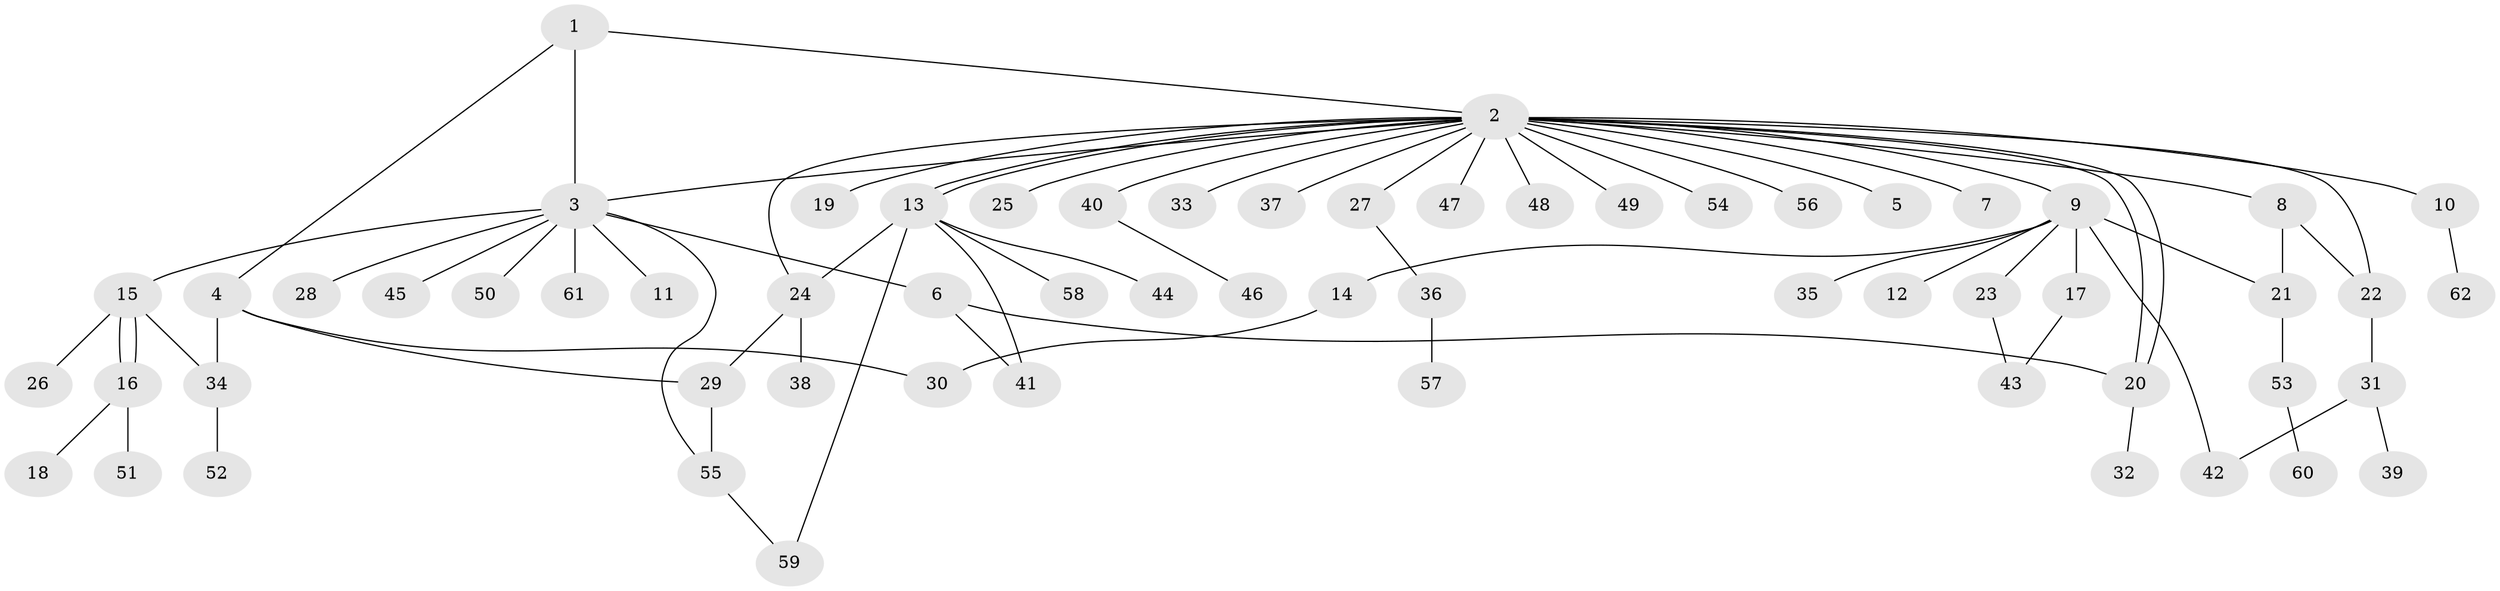 // coarse degree distribution, {1: 0.64, 5: 0.08, 2: 0.04, 3: 0.12, 17: 0.04, 4: 0.04, 6: 0.04}
// Generated by graph-tools (version 1.1) at 2025/36/03/04/25 23:36:47]
// undirected, 62 vertices, 77 edges
graph export_dot {
  node [color=gray90,style=filled];
  1;
  2;
  3;
  4;
  5;
  6;
  7;
  8;
  9;
  10;
  11;
  12;
  13;
  14;
  15;
  16;
  17;
  18;
  19;
  20;
  21;
  22;
  23;
  24;
  25;
  26;
  27;
  28;
  29;
  30;
  31;
  32;
  33;
  34;
  35;
  36;
  37;
  38;
  39;
  40;
  41;
  42;
  43;
  44;
  45;
  46;
  47;
  48;
  49;
  50;
  51;
  52;
  53;
  54;
  55;
  56;
  57;
  58;
  59;
  60;
  61;
  62;
  1 -- 2;
  1 -- 3;
  1 -- 4;
  2 -- 3;
  2 -- 5;
  2 -- 7;
  2 -- 8;
  2 -- 9;
  2 -- 10;
  2 -- 13;
  2 -- 13;
  2 -- 19;
  2 -- 20;
  2 -- 20;
  2 -- 22;
  2 -- 24;
  2 -- 25;
  2 -- 27;
  2 -- 33;
  2 -- 37;
  2 -- 40;
  2 -- 47;
  2 -- 48;
  2 -- 49;
  2 -- 54;
  2 -- 56;
  3 -- 6;
  3 -- 11;
  3 -- 15;
  3 -- 28;
  3 -- 45;
  3 -- 50;
  3 -- 55;
  3 -- 61;
  4 -- 29;
  4 -- 30;
  4 -- 34;
  6 -- 20;
  6 -- 41;
  8 -- 21;
  8 -- 22;
  9 -- 12;
  9 -- 14;
  9 -- 17;
  9 -- 21;
  9 -- 23;
  9 -- 35;
  9 -- 42;
  10 -- 62;
  13 -- 24;
  13 -- 41;
  13 -- 44;
  13 -- 58;
  13 -- 59;
  14 -- 30;
  15 -- 16;
  15 -- 16;
  15 -- 26;
  15 -- 34;
  16 -- 18;
  16 -- 51;
  17 -- 43;
  20 -- 32;
  21 -- 53;
  22 -- 31;
  23 -- 43;
  24 -- 29;
  24 -- 38;
  27 -- 36;
  29 -- 55;
  31 -- 39;
  31 -- 42;
  34 -- 52;
  36 -- 57;
  40 -- 46;
  53 -- 60;
  55 -- 59;
}
